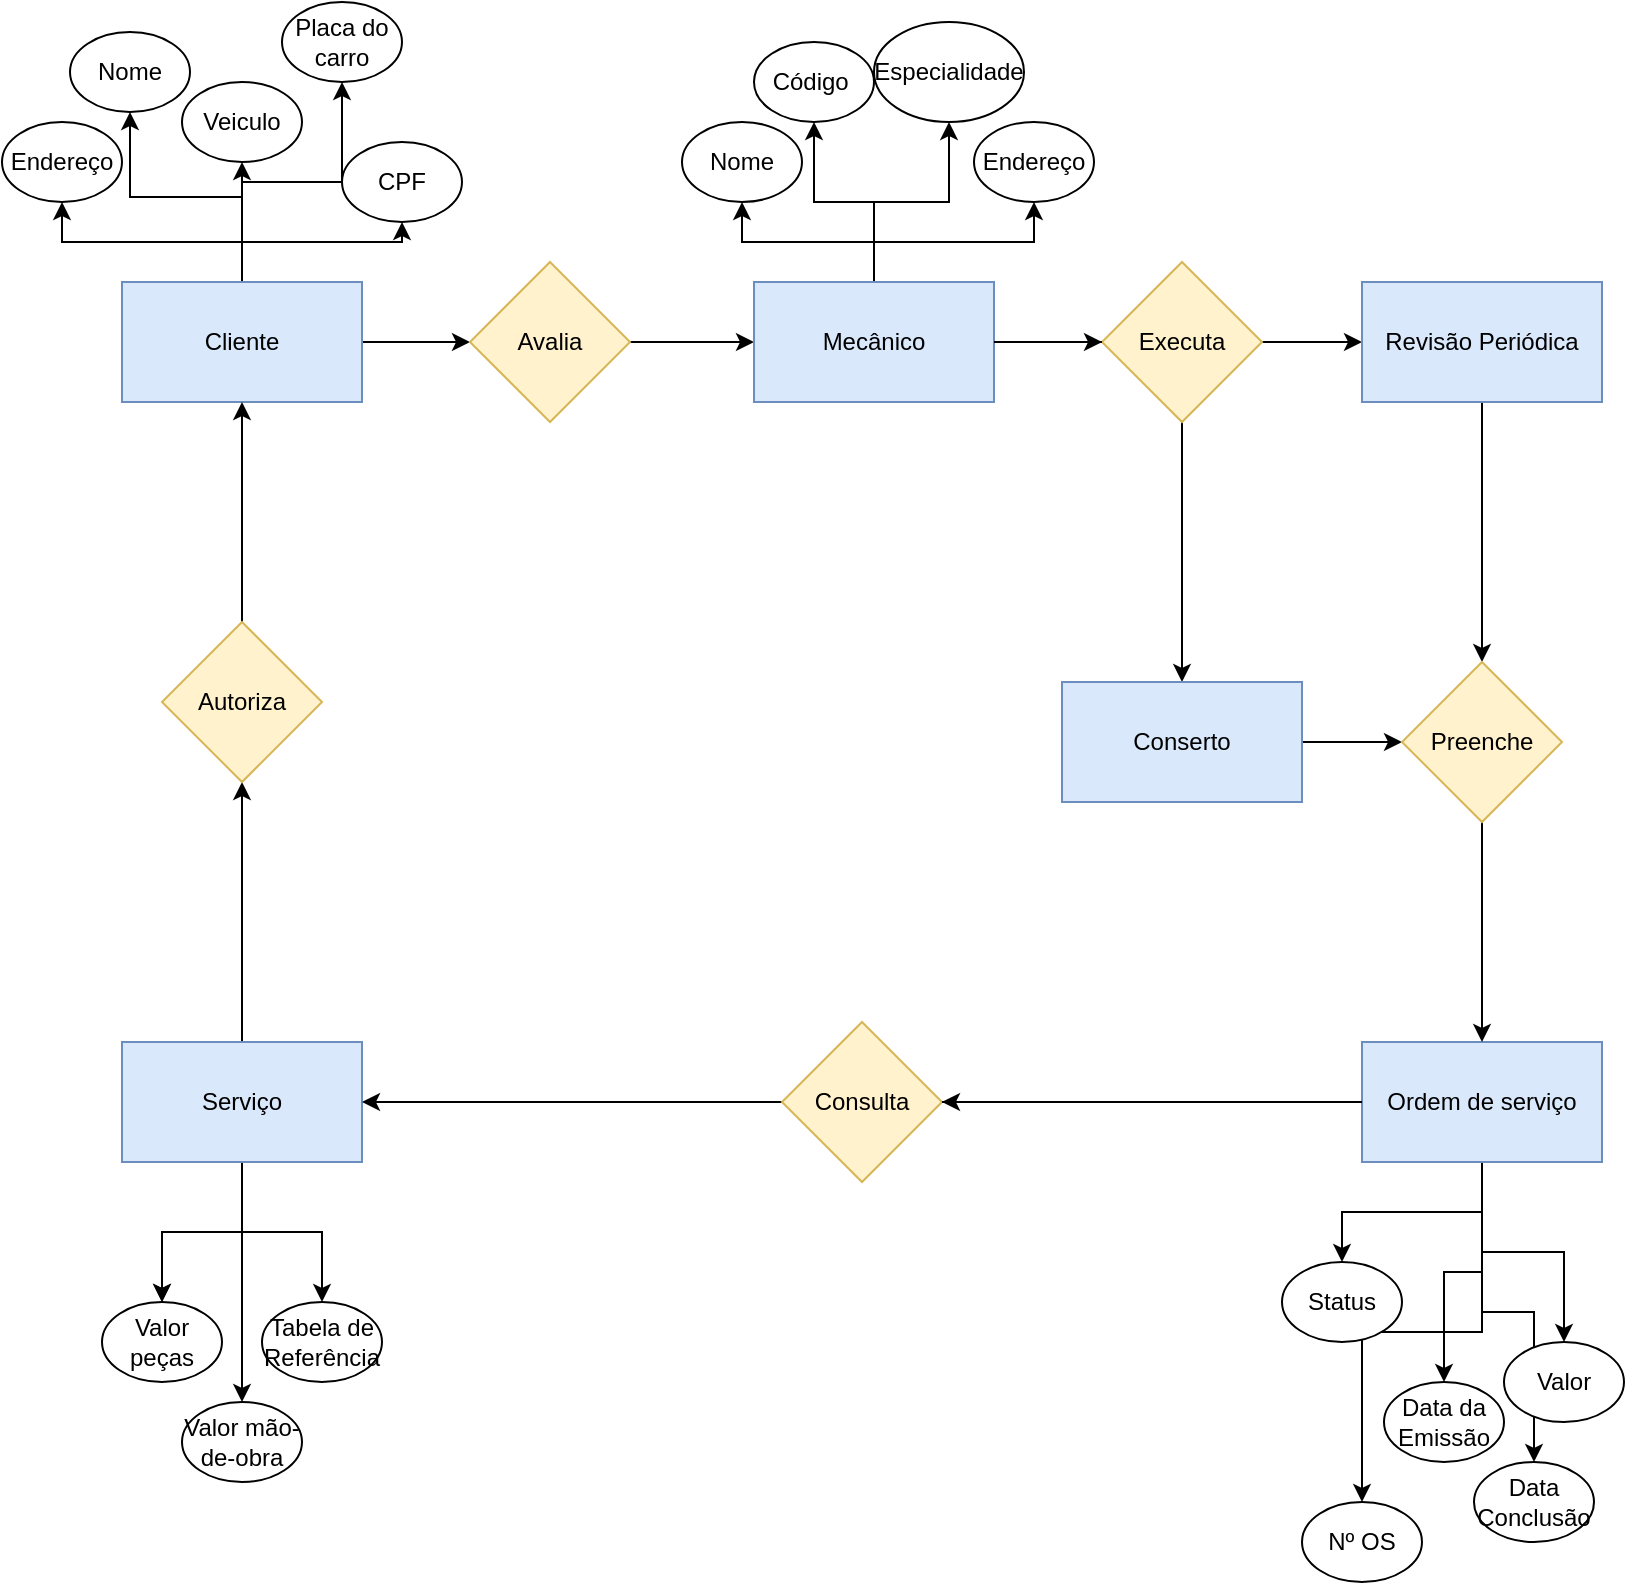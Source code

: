 <mxfile version="20.3.6" type="github">
  <diagram id="Y0sqept9pi_xl3QxsWYv" name="Página-1">
    <mxGraphModel dx="1381" dy="1933" grid="1" gridSize="10" guides="1" tooltips="1" connect="1" arrows="1" fold="1" page="1" pageScale="1" pageWidth="827" pageHeight="1169" math="0" shadow="0">
      <root>
        <mxCell id="0" />
        <mxCell id="1" parent="0" />
        <mxCell id="a-KHeiipUyL35YYgTzhU-27" value="" style="edgeStyle=orthogonalEdgeStyle;rounded=0;orthogonalLoop=1;jettySize=auto;html=1;" edge="1" parent="1" source="a-KHeiipUyL35YYgTzhU-10" target="a-KHeiipUyL35YYgTzhU-26">
          <mxGeometry relative="1" as="geometry" />
        </mxCell>
        <mxCell id="a-KHeiipUyL35YYgTzhU-29" value="" style="edgeStyle=orthogonalEdgeStyle;rounded=0;orthogonalLoop=1;jettySize=auto;html=1;" edge="1" parent="1" source="a-KHeiipUyL35YYgTzhU-10" target="a-KHeiipUyL35YYgTzhU-28">
          <mxGeometry relative="1" as="geometry" />
        </mxCell>
        <mxCell id="a-KHeiipUyL35YYgTzhU-31" value="" style="edgeStyle=orthogonalEdgeStyle;rounded=0;orthogonalLoop=1;jettySize=auto;html=1;" edge="1" parent="1" source="a-KHeiipUyL35YYgTzhU-10" target="a-KHeiipUyL35YYgTzhU-30">
          <mxGeometry relative="1" as="geometry" />
        </mxCell>
        <mxCell id="a-KHeiipUyL35YYgTzhU-53" value="" style="edgeStyle=orthogonalEdgeStyle;rounded=0;orthogonalLoop=1;jettySize=auto;html=1;" edge="1" parent="1" source="a-KHeiipUyL35YYgTzhU-10" target="a-KHeiipUyL35YYgTzhU-52">
          <mxGeometry relative="1" as="geometry" />
        </mxCell>
        <mxCell id="a-KHeiipUyL35YYgTzhU-82" value="" style="edgeStyle=orthogonalEdgeStyle;rounded=0;orthogonalLoop=1;jettySize=auto;html=1;" edge="1" parent="1" source="a-KHeiipUyL35YYgTzhU-10" target="a-KHeiipUyL35YYgTzhU-81">
          <mxGeometry relative="1" as="geometry" />
        </mxCell>
        <mxCell id="a-KHeiipUyL35YYgTzhU-84" value="" style="edgeStyle=orthogonalEdgeStyle;rounded=0;orthogonalLoop=1;jettySize=auto;html=1;" edge="1" parent="1" source="a-KHeiipUyL35YYgTzhU-10" target="a-KHeiipUyL35YYgTzhU-83">
          <mxGeometry relative="1" as="geometry" />
        </mxCell>
        <mxCell id="a-KHeiipUyL35YYgTzhU-10" value="Cliente" style="rounded=0;whiteSpace=wrap;html=1;fillColor=#dae8fc;strokeColor=#6c8ebf;" vertex="1" parent="1">
          <mxGeometry x="70" y="-960" width="120" height="60" as="geometry" />
        </mxCell>
        <mxCell id="a-KHeiipUyL35YYgTzhU-98" value="" style="edgeStyle=orthogonalEdgeStyle;rounded=0;orthogonalLoop=1;jettySize=auto;html=1;" edge="1" parent="1" source="a-KHeiipUyL35YYgTzhU-11" target="a-KHeiipUyL35YYgTzhU-97">
          <mxGeometry relative="1" as="geometry" />
        </mxCell>
        <mxCell id="a-KHeiipUyL35YYgTzhU-105" value="" style="edgeStyle=orthogonalEdgeStyle;rounded=0;orthogonalLoop=1;jettySize=auto;html=1;" edge="1" parent="1" source="a-KHeiipUyL35YYgTzhU-11" target="a-KHeiipUyL35YYgTzhU-97">
          <mxGeometry relative="1" as="geometry" />
        </mxCell>
        <mxCell id="a-KHeiipUyL35YYgTzhU-107" value="" style="edgeStyle=orthogonalEdgeStyle;rounded=0;orthogonalLoop=1;jettySize=auto;html=1;" edge="1" parent="1" source="a-KHeiipUyL35YYgTzhU-11" target="a-KHeiipUyL35YYgTzhU-106">
          <mxGeometry relative="1" as="geometry" />
        </mxCell>
        <mxCell id="a-KHeiipUyL35YYgTzhU-115" style="edgeStyle=orthogonalEdgeStyle;rounded=0;orthogonalLoop=1;jettySize=auto;html=1;" edge="1" parent="1" source="a-KHeiipUyL35YYgTzhU-11" target="a-KHeiipUyL35YYgTzhU-99">
          <mxGeometry relative="1" as="geometry" />
        </mxCell>
        <mxCell id="a-KHeiipUyL35YYgTzhU-128" value="" style="edgeStyle=orthogonalEdgeStyle;rounded=0;orthogonalLoop=1;jettySize=auto;html=1;" edge="1" parent="1" source="a-KHeiipUyL35YYgTzhU-11" target="a-KHeiipUyL35YYgTzhU-127">
          <mxGeometry relative="1" as="geometry" />
        </mxCell>
        <mxCell id="a-KHeiipUyL35YYgTzhU-11" value="Serviço" style="rounded=0;whiteSpace=wrap;html=1;fillColor=#dae8fc;strokeColor=#6c8ebf;" vertex="1" parent="1">
          <mxGeometry x="70" y="-580" width="120" height="60" as="geometry" />
        </mxCell>
        <mxCell id="a-KHeiipUyL35YYgTzhU-33" value="" style="edgeStyle=orthogonalEdgeStyle;rounded=0;orthogonalLoop=1;jettySize=auto;html=1;" edge="1" parent="1" source="a-KHeiipUyL35YYgTzhU-12" target="a-KHeiipUyL35YYgTzhU-32">
          <mxGeometry relative="1" as="geometry" />
        </mxCell>
        <mxCell id="a-KHeiipUyL35YYgTzhU-35" value="" style="edgeStyle=orthogonalEdgeStyle;rounded=0;orthogonalLoop=1;jettySize=auto;html=1;" edge="1" parent="1" source="a-KHeiipUyL35YYgTzhU-12" target="a-KHeiipUyL35YYgTzhU-34">
          <mxGeometry relative="1" as="geometry" />
        </mxCell>
        <mxCell id="a-KHeiipUyL35YYgTzhU-40" value="" style="edgeStyle=orthogonalEdgeStyle;rounded=0;orthogonalLoop=1;jettySize=auto;html=1;" edge="1" parent="1" source="a-KHeiipUyL35YYgTzhU-12" target="a-KHeiipUyL35YYgTzhU-39">
          <mxGeometry relative="1" as="geometry" />
        </mxCell>
        <mxCell id="a-KHeiipUyL35YYgTzhU-93" value="" style="edgeStyle=orthogonalEdgeStyle;rounded=0;orthogonalLoop=1;jettySize=auto;html=1;" edge="1" parent="1" source="a-KHeiipUyL35YYgTzhU-12" target="a-KHeiipUyL35YYgTzhU-92">
          <mxGeometry relative="1" as="geometry" />
        </mxCell>
        <mxCell id="a-KHeiipUyL35YYgTzhU-95" value="" style="edgeStyle=orthogonalEdgeStyle;rounded=0;orthogonalLoop=1;jettySize=auto;html=1;" edge="1" parent="1" source="a-KHeiipUyL35YYgTzhU-12" target="a-KHeiipUyL35YYgTzhU-94">
          <mxGeometry relative="1" as="geometry" />
        </mxCell>
        <mxCell id="a-KHeiipUyL35YYgTzhU-103" value="" style="edgeStyle=orthogonalEdgeStyle;rounded=0;orthogonalLoop=1;jettySize=auto;html=1;" edge="1" parent="1" source="a-KHeiipUyL35YYgTzhU-12" target="a-KHeiipUyL35YYgTzhU-102">
          <mxGeometry relative="1" as="geometry" />
        </mxCell>
        <mxCell id="a-KHeiipUyL35YYgTzhU-12" value="Ordem de serviço" style="rounded=0;whiteSpace=wrap;html=1;fillColor=#dae8fc;strokeColor=#6c8ebf;" vertex="1" parent="1">
          <mxGeometry x="690" y="-580" width="120" height="60" as="geometry" />
        </mxCell>
        <mxCell id="a-KHeiipUyL35YYgTzhU-26" value="Nome" style="ellipse;whiteSpace=wrap;html=1;rounded=0;" vertex="1" parent="1">
          <mxGeometry x="44" y="-1085" width="60" height="40" as="geometry" />
        </mxCell>
        <mxCell id="a-KHeiipUyL35YYgTzhU-28" value="CPF" style="ellipse;whiteSpace=wrap;html=1;rounded=0;" vertex="1" parent="1">
          <mxGeometry x="180" y="-1030" width="60" height="40" as="geometry" />
        </mxCell>
        <mxCell id="a-KHeiipUyL35YYgTzhU-30" value="Endereço" style="ellipse;whiteSpace=wrap;html=1;rounded=0;" vertex="1" parent="1">
          <mxGeometry x="10" y="-1040" width="60" height="40" as="geometry" />
        </mxCell>
        <mxCell id="a-KHeiipUyL35YYgTzhU-32" value="Nº OS" style="ellipse;whiteSpace=wrap;html=1;rounded=0;" vertex="1" parent="1">
          <mxGeometry x="660" y="-350" width="60" height="40" as="geometry" />
        </mxCell>
        <mxCell id="a-KHeiipUyL35YYgTzhU-34" value="Data da Emissão" style="ellipse;whiteSpace=wrap;html=1;rounded=0;" vertex="1" parent="1">
          <mxGeometry x="701" y="-410" width="60" height="40" as="geometry" />
        </mxCell>
        <mxCell id="a-KHeiipUyL35YYgTzhU-39" value="Valor" style="ellipse;whiteSpace=wrap;html=1;rounded=0;" vertex="1" parent="1">
          <mxGeometry x="761" y="-430" width="60" height="40" as="geometry" />
        </mxCell>
        <mxCell id="a-KHeiipUyL35YYgTzhU-55" value="" style="edgeStyle=orthogonalEdgeStyle;rounded=0;orthogonalLoop=1;jettySize=auto;html=1;" edge="1" parent="1" source="a-KHeiipUyL35YYgTzhU-52" target="a-KHeiipUyL35YYgTzhU-54">
          <mxGeometry relative="1" as="geometry" />
        </mxCell>
        <mxCell id="a-KHeiipUyL35YYgTzhU-52" value="Avalia" style="rhombus;whiteSpace=wrap;html=1;rounded=0;fillColor=#fff2cc;strokeColor=#d6b656;" vertex="1" parent="1">
          <mxGeometry x="244" y="-970" width="80" height="80" as="geometry" />
        </mxCell>
        <mxCell id="a-KHeiipUyL35YYgTzhU-58" value="" style="edgeStyle=orthogonalEdgeStyle;rounded=0;orthogonalLoop=1;jettySize=auto;html=1;" edge="1" parent="1" source="a-KHeiipUyL35YYgTzhU-54" target="a-KHeiipUyL35YYgTzhU-57">
          <mxGeometry relative="1" as="geometry" />
        </mxCell>
        <mxCell id="a-KHeiipUyL35YYgTzhU-60" value="" style="edgeStyle=orthogonalEdgeStyle;rounded=0;orthogonalLoop=1;jettySize=auto;html=1;" edge="1" parent="1" source="a-KHeiipUyL35YYgTzhU-54" target="a-KHeiipUyL35YYgTzhU-59">
          <mxGeometry relative="1" as="geometry" />
        </mxCell>
        <mxCell id="a-KHeiipUyL35YYgTzhU-62" value="" style="edgeStyle=orthogonalEdgeStyle;rounded=0;orthogonalLoop=1;jettySize=auto;html=1;" edge="1" parent="1" source="a-KHeiipUyL35YYgTzhU-54" target="a-KHeiipUyL35YYgTzhU-61">
          <mxGeometry relative="1" as="geometry" />
        </mxCell>
        <mxCell id="a-KHeiipUyL35YYgTzhU-64" value="" style="edgeStyle=orthogonalEdgeStyle;rounded=0;orthogonalLoop=1;jettySize=auto;html=1;" edge="1" parent="1" source="a-KHeiipUyL35YYgTzhU-54" target="a-KHeiipUyL35YYgTzhU-63">
          <mxGeometry relative="1" as="geometry" />
        </mxCell>
        <mxCell id="a-KHeiipUyL35YYgTzhU-86" value="" style="edgeStyle=orthogonalEdgeStyle;rounded=0;orthogonalLoop=1;jettySize=auto;html=1;" edge="1" parent="1" source="a-KHeiipUyL35YYgTzhU-54" target="a-KHeiipUyL35YYgTzhU-85">
          <mxGeometry relative="1" as="geometry" />
        </mxCell>
        <mxCell id="a-KHeiipUyL35YYgTzhU-54" value="Mecânico" style="whiteSpace=wrap;html=1;rounded=0;fillColor=#dae8fc;strokeColor=#6c8ebf;" vertex="1" parent="1">
          <mxGeometry x="386" y="-960" width="120" height="60" as="geometry" />
        </mxCell>
        <mxCell id="a-KHeiipUyL35YYgTzhU-57" value="Nome" style="ellipse;whiteSpace=wrap;html=1;rounded=0;" vertex="1" parent="1">
          <mxGeometry x="350" y="-1040" width="60" height="40" as="geometry" />
        </mxCell>
        <mxCell id="a-KHeiipUyL35YYgTzhU-59" value="Código&amp;nbsp;" style="ellipse;whiteSpace=wrap;html=1;rounded=0;" vertex="1" parent="1">
          <mxGeometry x="386" y="-1080" width="60" height="40" as="geometry" />
        </mxCell>
        <mxCell id="a-KHeiipUyL35YYgTzhU-61" value="Especialidade" style="ellipse;whiteSpace=wrap;html=1;rounded=0;" vertex="1" parent="1">
          <mxGeometry x="446" y="-1090" width="75" height="50" as="geometry" />
        </mxCell>
        <mxCell id="a-KHeiipUyL35YYgTzhU-63" value="Endereço" style="ellipse;whiteSpace=wrap;html=1;rounded=0;" vertex="1" parent="1">
          <mxGeometry x="496" y="-1040" width="60" height="40" as="geometry" />
        </mxCell>
        <mxCell id="a-KHeiipUyL35YYgTzhU-81" value="Veiculo" style="ellipse;whiteSpace=wrap;html=1;rounded=0;" vertex="1" parent="1">
          <mxGeometry x="100" y="-1060" width="60" height="40" as="geometry" />
        </mxCell>
        <mxCell id="a-KHeiipUyL35YYgTzhU-83" value="Placa do carro" style="ellipse;whiteSpace=wrap;html=1;rounded=0;" vertex="1" parent="1">
          <mxGeometry x="150" y="-1100" width="60" height="40" as="geometry" />
        </mxCell>
        <mxCell id="a-KHeiipUyL35YYgTzhU-88" value="" style="edgeStyle=orthogonalEdgeStyle;rounded=0;orthogonalLoop=1;jettySize=auto;html=1;" edge="1" parent="1" source="a-KHeiipUyL35YYgTzhU-85" target="a-KHeiipUyL35YYgTzhU-87">
          <mxGeometry relative="1" as="geometry" />
        </mxCell>
        <mxCell id="a-KHeiipUyL35YYgTzhU-90" value="" style="edgeStyle=orthogonalEdgeStyle;rounded=0;orthogonalLoop=1;jettySize=auto;html=1;" edge="1" parent="1" source="a-KHeiipUyL35YYgTzhU-85" target="a-KHeiipUyL35YYgTzhU-89">
          <mxGeometry relative="1" as="geometry" />
        </mxCell>
        <mxCell id="a-KHeiipUyL35YYgTzhU-113" style="edgeStyle=orthogonalEdgeStyle;rounded=0;orthogonalLoop=1;jettySize=auto;html=1;" edge="1" parent="1" source="a-KHeiipUyL35YYgTzhU-87" target="a-KHeiipUyL35YYgTzhU-109">
          <mxGeometry relative="1" as="geometry" />
        </mxCell>
        <mxCell id="a-KHeiipUyL35YYgTzhU-87" value="Revisão Periódica" style="whiteSpace=wrap;html=1;fillColor=#dae8fc;strokeColor=#6c8ebf;rounded=0;" vertex="1" parent="1">
          <mxGeometry x="690" y="-960" width="120" height="60" as="geometry" />
        </mxCell>
        <mxCell id="a-KHeiipUyL35YYgTzhU-110" value="" style="edgeStyle=orthogonalEdgeStyle;rounded=0;orthogonalLoop=1;jettySize=auto;html=1;" edge="1" parent="1" source="a-KHeiipUyL35YYgTzhU-89" target="a-KHeiipUyL35YYgTzhU-109">
          <mxGeometry relative="1" as="geometry" />
        </mxCell>
        <mxCell id="a-KHeiipUyL35YYgTzhU-89" value="Conserto" style="whiteSpace=wrap;html=1;fillColor=#dae8fc;strokeColor=#6c8ebf;rounded=0;" vertex="1" parent="1">
          <mxGeometry x="540" y="-760" width="120" height="60" as="geometry" />
        </mxCell>
        <mxCell id="a-KHeiipUyL35YYgTzhU-92" value="Status" style="ellipse;whiteSpace=wrap;html=1;rounded=0;" vertex="1" parent="1">
          <mxGeometry x="650" y="-470" width="60" height="40" as="geometry" />
        </mxCell>
        <mxCell id="a-KHeiipUyL35YYgTzhU-94" value="Data Conclusão" style="ellipse;whiteSpace=wrap;html=1;rounded=0;" vertex="1" parent="1">
          <mxGeometry x="746" y="-370" width="60" height="40" as="geometry" />
        </mxCell>
        <mxCell id="a-KHeiipUyL35YYgTzhU-97" value="Valor peças" style="ellipse;whiteSpace=wrap;html=1;rounded=0;" vertex="1" parent="1">
          <mxGeometry x="60" y="-450" width="60" height="40" as="geometry" />
        </mxCell>
        <mxCell id="a-KHeiipUyL35YYgTzhU-101" style="edgeStyle=orthogonalEdgeStyle;rounded=0;orthogonalLoop=1;jettySize=auto;html=1;" edge="1" parent="1" source="a-KHeiipUyL35YYgTzhU-99" target="a-KHeiipUyL35YYgTzhU-10">
          <mxGeometry relative="1" as="geometry" />
        </mxCell>
        <mxCell id="a-KHeiipUyL35YYgTzhU-99" value="Autoriza" style="rhombus;whiteSpace=wrap;html=1;rounded=0;fillColor=#fff2cc;strokeColor=#d6b656;" vertex="1" parent="1">
          <mxGeometry x="90" y="-790" width="80" height="80" as="geometry" />
        </mxCell>
        <mxCell id="a-KHeiipUyL35YYgTzhU-104" style="edgeStyle=orthogonalEdgeStyle;rounded=0;orthogonalLoop=1;jettySize=auto;html=1;exitX=0;exitY=0.5;exitDx=0;exitDy=0;entryX=1;entryY=0.5;entryDx=0;entryDy=0;" edge="1" parent="1" source="a-KHeiipUyL35YYgTzhU-102" target="a-KHeiipUyL35YYgTzhU-11">
          <mxGeometry relative="1" as="geometry" />
        </mxCell>
        <mxCell id="a-KHeiipUyL35YYgTzhU-106" value="Tabela de Referência" style="ellipse;whiteSpace=wrap;html=1;rounded=0;" vertex="1" parent="1">
          <mxGeometry x="140" y="-450" width="60" height="40" as="geometry" />
        </mxCell>
        <mxCell id="a-KHeiipUyL35YYgTzhU-85" value="Executa" style="rhombus;whiteSpace=wrap;html=1;fillColor=#fff2cc;strokeColor=#d6b656;rounded=0;" vertex="1" parent="1">
          <mxGeometry x="560" y="-970" width="80" height="80" as="geometry" />
        </mxCell>
        <mxCell id="a-KHeiipUyL35YYgTzhU-108" value="" style="edgeStyle=orthogonalEdgeStyle;rounded=0;orthogonalLoop=1;jettySize=auto;html=1;endArrow=none;" edge="1" parent="1" source="a-KHeiipUyL35YYgTzhU-54" target="a-KHeiipUyL35YYgTzhU-85">
          <mxGeometry relative="1" as="geometry">
            <mxPoint x="530" y="-930" as="sourcePoint" />
            <mxPoint x="670" y="-660" as="targetPoint" />
          </mxGeometry>
        </mxCell>
        <mxCell id="a-KHeiipUyL35YYgTzhU-111" value="" style="edgeStyle=orthogonalEdgeStyle;rounded=0;orthogonalLoop=1;jettySize=auto;html=1;" edge="1" parent="1" source="a-KHeiipUyL35YYgTzhU-109" target="a-KHeiipUyL35YYgTzhU-12">
          <mxGeometry relative="1" as="geometry" />
        </mxCell>
        <mxCell id="a-KHeiipUyL35YYgTzhU-109" value="Preenche" style="rhombus;whiteSpace=wrap;html=1;fillColor=#fff2cc;strokeColor=#d6b656;rounded=0;" vertex="1" parent="1">
          <mxGeometry x="710" y="-770" width="80" height="80" as="geometry" />
        </mxCell>
        <mxCell id="a-KHeiipUyL35YYgTzhU-102" value="Consulta" style="rhombus;whiteSpace=wrap;html=1;rounded=0;fillColor=#fff2cc;strokeColor=#d6b656;" vertex="1" parent="1">
          <mxGeometry x="400" y="-590" width="80" height="80" as="geometry" />
        </mxCell>
        <mxCell id="a-KHeiipUyL35YYgTzhU-114" value="" style="edgeStyle=orthogonalEdgeStyle;rounded=0;orthogonalLoop=1;jettySize=auto;html=1;endArrow=none;" edge="1" parent="1" source="a-KHeiipUyL35YYgTzhU-12" target="a-KHeiipUyL35YYgTzhU-102">
          <mxGeometry relative="1" as="geometry">
            <mxPoint x="690" y="-550" as="sourcePoint" />
            <mxPoint x="130" y="-710" as="targetPoint" />
          </mxGeometry>
        </mxCell>
        <mxCell id="a-KHeiipUyL35YYgTzhU-127" value="Valor mão-de-obra" style="ellipse;whiteSpace=wrap;html=1;rounded=0;" vertex="1" parent="1">
          <mxGeometry x="100" y="-400" width="60" height="40" as="geometry" />
        </mxCell>
      </root>
    </mxGraphModel>
  </diagram>
</mxfile>
